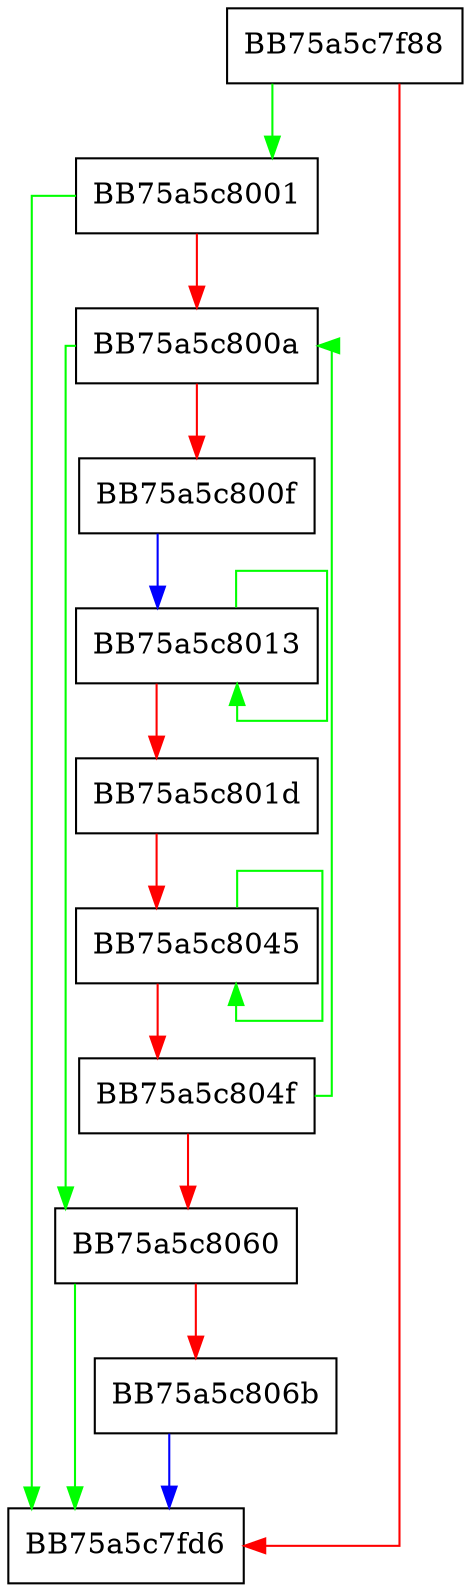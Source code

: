 digraph AddStringExclusions {
  node [shape="box"];
  graph [splines=ortho];
  BB75a5c7f88 -> BB75a5c8001 [color="green"];
  BB75a5c7f88 -> BB75a5c7fd6 [color="red"];
  BB75a5c8001 -> BB75a5c7fd6 [color="green"];
  BB75a5c8001 -> BB75a5c800a [color="red"];
  BB75a5c800a -> BB75a5c8060 [color="green"];
  BB75a5c800a -> BB75a5c800f [color="red"];
  BB75a5c800f -> BB75a5c8013 [color="blue"];
  BB75a5c8013 -> BB75a5c8013 [color="green"];
  BB75a5c8013 -> BB75a5c801d [color="red"];
  BB75a5c801d -> BB75a5c8045 [color="red"];
  BB75a5c8045 -> BB75a5c8045 [color="green"];
  BB75a5c8045 -> BB75a5c804f [color="red"];
  BB75a5c804f -> BB75a5c800a [color="green"];
  BB75a5c804f -> BB75a5c8060 [color="red"];
  BB75a5c8060 -> BB75a5c7fd6 [color="green"];
  BB75a5c8060 -> BB75a5c806b [color="red"];
  BB75a5c806b -> BB75a5c7fd6 [color="blue"];
}